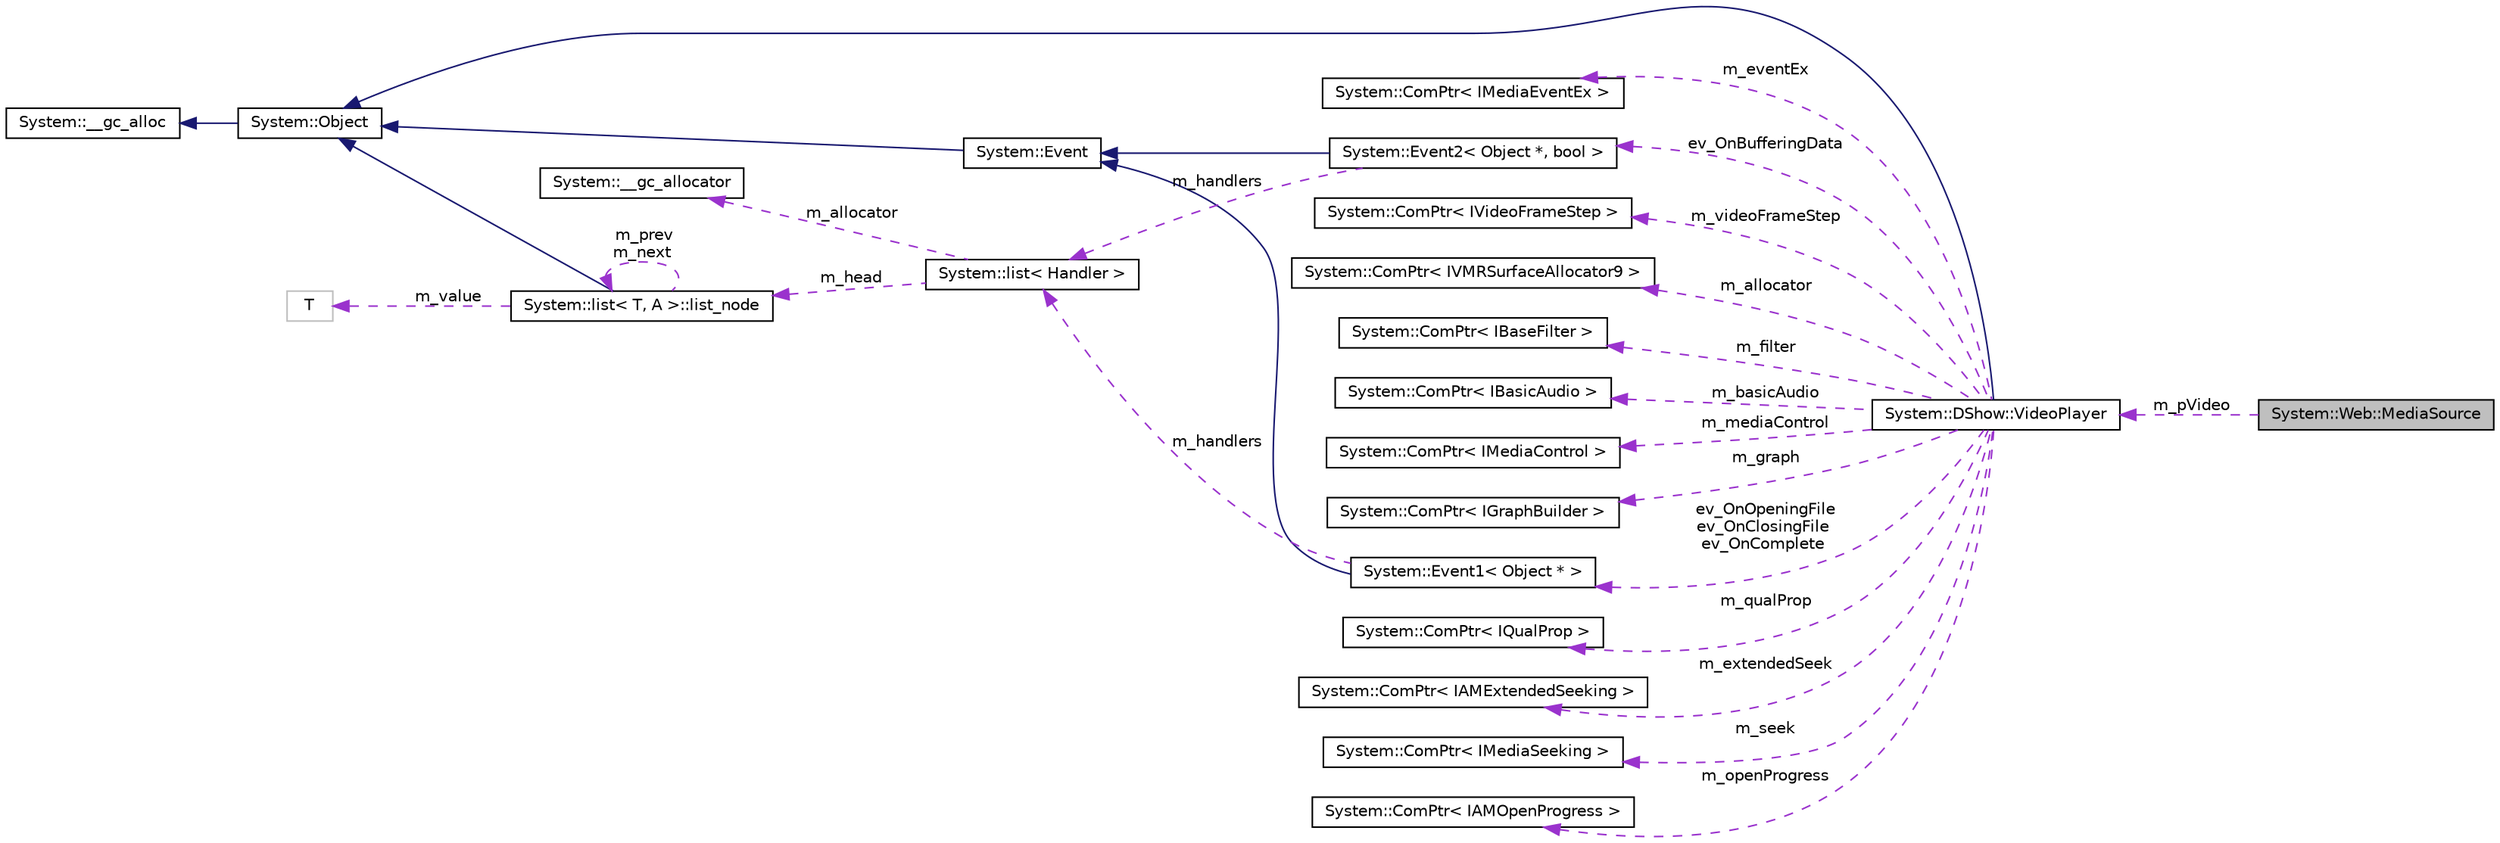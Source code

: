 digraph G
{
  edge [fontname="Helvetica",fontsize="10",labelfontname="Helvetica",labelfontsize="10"];
  node [fontname="Helvetica",fontsize="10",shape=record];
  rankdir="LR";
  Node1 [label="System::Web::MediaSource",height=0.2,width=0.4,color="black", fillcolor="grey75", style="filled" fontcolor="black"];
  Node2 -> Node1 [dir="back",color="darkorchid3",fontsize="10",style="dashed",label=" m_pVideo" ,fontname="Helvetica"];
  Node2 [label="System::DShow::VideoPlayer",height=0.2,width=0.4,color="black", fillcolor="white", style="filled",URL="$class_system_1_1_d_show_1_1_video_player.html"];
  Node3 -> Node2 [dir="back",color="midnightblue",fontsize="10",style="solid",fontname="Helvetica"];
  Node3 [label="System::Object",height=0.2,width=0.4,color="black", fillcolor="white", style="filled",URL="$class_system_1_1_object.html"];
  Node4 -> Node3 [dir="back",color="midnightblue",fontsize="10",style="solid",fontname="Helvetica"];
  Node4 [label="System::__gc_alloc",height=0.2,width=0.4,color="black", fillcolor="white", style="filled",URL="$class_system_1_1____gc__alloc.html"];
  Node5 -> Node2 [dir="back",color="darkorchid3",fontsize="10",style="dashed",label=" m_eventEx" ,fontname="Helvetica"];
  Node5 [label="System::ComPtr\< IMediaEventEx \>",height=0.2,width=0.4,color="black", fillcolor="white", style="filled",URL="$class_system_1_1_com_ptr.html"];
  Node6 -> Node2 [dir="back",color="darkorchid3",fontsize="10",style="dashed",label=" ev_OnOpeningFile\nev_OnClosingFile\nev_OnComplete" ,fontname="Helvetica"];
  Node6 [label="System::Event1\< Object * \>",height=0.2,width=0.4,color="black", fillcolor="white", style="filled",URL="$class_system_1_1_event1.html"];
  Node7 -> Node6 [dir="back",color="midnightblue",fontsize="10",style="solid",fontname="Helvetica"];
  Node7 [label="System::Event",height=0.2,width=0.4,color="black", fillcolor="white", style="filled",URL="$class_system_1_1_event.html"];
  Node3 -> Node7 [dir="back",color="midnightblue",fontsize="10",style="solid",fontname="Helvetica"];
  Node8 -> Node6 [dir="back",color="darkorchid3",fontsize="10",style="dashed",label=" m_handlers" ,fontname="Helvetica"];
  Node8 [label="System::list\< Handler \>",height=0.2,width=0.4,color="black", fillcolor="white", style="filled",URL="$class_system_1_1list.html"];
  Node9 -> Node8 [dir="back",color="darkorchid3",fontsize="10",style="dashed",label=" m_allocator" ,fontname="Helvetica"];
  Node9 [label="System::__gc_allocator",height=0.2,width=0.4,color="black", fillcolor="white", style="filled",URL="$class_system_1_1____gc__allocator.html"];
  Node10 -> Node8 [dir="back",color="darkorchid3",fontsize="10",style="dashed",label=" m_head" ,fontname="Helvetica"];
  Node10 [label="System::list\< T, A \>::list_node",height=0.2,width=0.4,color="black", fillcolor="white", style="filled",URL="$class_system_1_1list_1_1list__node.html"];
  Node3 -> Node10 [dir="back",color="midnightblue",fontsize="10",style="solid",fontname="Helvetica"];
  Node10 -> Node10 [dir="back",color="darkorchid3",fontsize="10",style="dashed",label=" m_prev\nm_next" ,fontname="Helvetica"];
  Node11 -> Node10 [dir="back",color="darkorchid3",fontsize="10",style="dashed",label=" m_value" ,fontname="Helvetica"];
  Node11 [label="T",height=0.2,width=0.4,color="grey75", fillcolor="white", style="filled"];
  Node12 -> Node2 [dir="back",color="darkorchid3",fontsize="10",style="dashed",label=" m_videoFrameStep" ,fontname="Helvetica"];
  Node12 [label="System::ComPtr\< IVideoFrameStep \>",height=0.2,width=0.4,color="black", fillcolor="white", style="filled",URL="$class_system_1_1_com_ptr.html"];
  Node13 -> Node2 [dir="back",color="darkorchid3",fontsize="10",style="dashed",label=" m_allocator" ,fontname="Helvetica"];
  Node13 [label="System::ComPtr\< IVMRSurfaceAllocator9 \>",height=0.2,width=0.4,color="black", fillcolor="white", style="filled",URL="$class_system_1_1_com_ptr.html"];
  Node14 -> Node2 [dir="back",color="darkorchid3",fontsize="10",style="dashed",label=" m_filter" ,fontname="Helvetica"];
  Node14 [label="System::ComPtr\< IBaseFilter \>",height=0.2,width=0.4,color="black", fillcolor="white", style="filled",URL="$class_system_1_1_com_ptr.html"];
  Node15 -> Node2 [dir="back",color="darkorchid3",fontsize="10",style="dashed",label=" m_basicAudio" ,fontname="Helvetica"];
  Node15 [label="System::ComPtr\< IBasicAudio \>",height=0.2,width=0.4,color="black", fillcolor="white", style="filled",URL="$class_system_1_1_com_ptr.html"];
  Node16 -> Node2 [dir="back",color="darkorchid3",fontsize="10",style="dashed",label=" m_mediaControl" ,fontname="Helvetica"];
  Node16 [label="System::ComPtr\< IMediaControl \>",height=0.2,width=0.4,color="black", fillcolor="white", style="filled",URL="$class_system_1_1_com_ptr.html"];
  Node17 -> Node2 [dir="back",color="darkorchid3",fontsize="10",style="dashed",label=" m_graph" ,fontname="Helvetica"];
  Node17 [label="System::ComPtr\< IGraphBuilder \>",height=0.2,width=0.4,color="black", fillcolor="white", style="filled",URL="$class_system_1_1_com_ptr.html"];
  Node18 -> Node2 [dir="back",color="darkorchid3",fontsize="10",style="dashed",label=" ev_OnBufferingData" ,fontname="Helvetica"];
  Node18 [label="System::Event2\< Object *, bool \>",height=0.2,width=0.4,color="black", fillcolor="white", style="filled",URL="$class_system_1_1_event2.html"];
  Node7 -> Node18 [dir="back",color="midnightblue",fontsize="10",style="solid",fontname="Helvetica"];
  Node8 -> Node18 [dir="back",color="darkorchid3",fontsize="10",style="dashed",label=" m_handlers" ,fontname="Helvetica"];
  Node19 -> Node2 [dir="back",color="darkorchid3",fontsize="10",style="dashed",label=" m_qualProp" ,fontname="Helvetica"];
  Node19 [label="System::ComPtr\< IQualProp \>",height=0.2,width=0.4,color="black", fillcolor="white", style="filled",URL="$class_system_1_1_com_ptr.html"];
  Node20 -> Node2 [dir="back",color="darkorchid3",fontsize="10",style="dashed",label=" m_extendedSeek" ,fontname="Helvetica"];
  Node20 [label="System::ComPtr\< IAMExtendedSeeking \>",height=0.2,width=0.4,color="black", fillcolor="white", style="filled",URL="$class_system_1_1_com_ptr.html"];
  Node21 -> Node2 [dir="back",color="darkorchid3",fontsize="10",style="dashed",label=" m_seek" ,fontname="Helvetica"];
  Node21 [label="System::ComPtr\< IMediaSeeking \>",height=0.2,width=0.4,color="black", fillcolor="white", style="filled",URL="$class_system_1_1_com_ptr.html"];
  Node22 -> Node2 [dir="back",color="darkorchid3",fontsize="10",style="dashed",label=" m_openProgress" ,fontname="Helvetica"];
  Node22 [label="System::ComPtr\< IAMOpenProgress \>",height=0.2,width=0.4,color="black", fillcolor="white", style="filled",URL="$class_system_1_1_com_ptr.html"];
}
